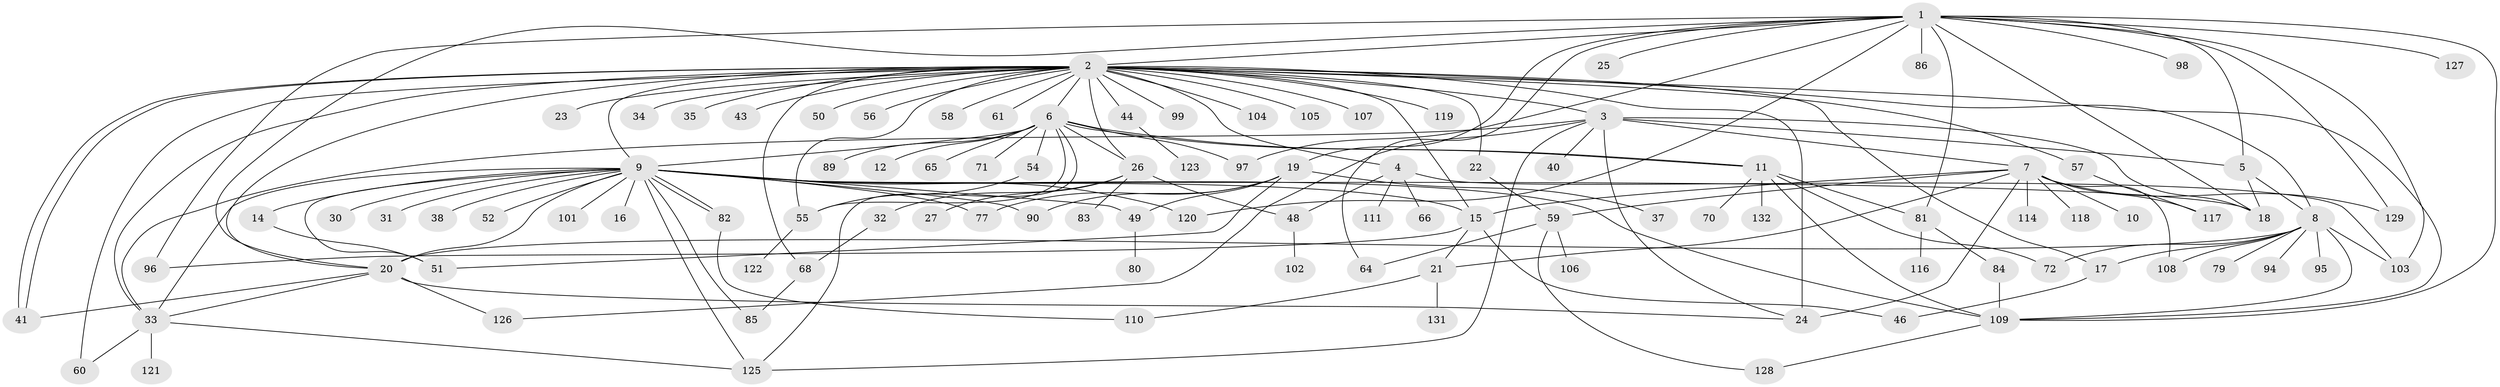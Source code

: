 // original degree distribution, {16: 0.015151515151515152, 34: 0.007575757575757576, 5: 0.030303030303030304, 4: 0.05303030303030303, 3: 0.12878787878787878, 13: 0.007575757575757576, 7: 0.03787878787878788, 1: 0.4090909090909091, 10: 0.015151515151515152, 9: 0.007575757575757576, 2: 0.25757575757575757, 6: 0.022727272727272728, 8: 0.007575757575757576}
// Generated by graph-tools (version 1.1) at 2025/11/02/27/25 16:11:10]
// undirected, 103 vertices, 161 edges
graph export_dot {
graph [start="1"]
  node [color=gray90,style=filled];
  1 [super="+73"];
  2 [super="+45"];
  3 [super="+87"];
  4 [super="+42"];
  5 [super="+92"];
  6 [super="+91"];
  7 [super="+36"];
  8 [super="+69"];
  9 [super="+13"];
  10;
  11 [super="+28"];
  12;
  14 [super="+93"];
  15 [super="+62"];
  16;
  17;
  18 [super="+29"];
  19 [super="+112"];
  20 [super="+47"];
  21 [super="+78"];
  22;
  23;
  24 [super="+75"];
  25;
  26 [super="+100"];
  27;
  30;
  31;
  32;
  33;
  34;
  35 [super="+39"];
  37;
  38;
  40;
  41;
  43;
  44;
  46 [super="+53"];
  48 [super="+130"];
  49;
  50 [super="+88"];
  51;
  52;
  54;
  55 [super="+76"];
  56;
  57;
  58;
  59 [super="+74"];
  60 [super="+63"];
  61;
  64 [super="+67"];
  65;
  66;
  68;
  70;
  71;
  72;
  77;
  79;
  80;
  81 [super="+115"];
  82;
  83;
  84;
  85 [super="+124"];
  86;
  89;
  90;
  94;
  95;
  96;
  97;
  98;
  99;
  101;
  102;
  103 [super="+113"];
  104;
  105;
  106;
  107;
  108;
  109;
  110;
  111;
  114;
  116;
  117;
  118;
  119;
  120;
  121;
  122;
  123;
  125;
  126;
  127;
  128;
  129;
  131;
  132;
  1 -- 2;
  1 -- 5;
  1 -- 18;
  1 -- 19;
  1 -- 20;
  1 -- 25;
  1 -- 86;
  1 -- 96;
  1 -- 97;
  1 -- 98;
  1 -- 103;
  1 -- 109;
  1 -- 120;
  1 -- 127;
  1 -- 129;
  1 -- 64;
  1 -- 81;
  2 -- 3;
  2 -- 4;
  2 -- 6;
  2 -- 8 [weight=2];
  2 -- 9;
  2 -- 15;
  2 -- 17;
  2 -- 22;
  2 -- 23;
  2 -- 24 [weight=2];
  2 -- 26;
  2 -- 33;
  2 -- 34;
  2 -- 35;
  2 -- 41;
  2 -- 41;
  2 -- 43;
  2 -- 44;
  2 -- 50;
  2 -- 55;
  2 -- 56;
  2 -- 57;
  2 -- 58 [weight=2];
  2 -- 60;
  2 -- 61;
  2 -- 68;
  2 -- 99;
  2 -- 104;
  2 -- 105;
  2 -- 109;
  2 -- 119;
  2 -- 107;
  2 -- 20;
  3 -- 7;
  3 -- 40;
  3 -- 33;
  3 -- 18;
  3 -- 5;
  3 -- 24;
  3 -- 125;
  3 -- 126;
  4 -- 111;
  4 -- 48;
  4 -- 66;
  4 -- 103;
  5 -- 8;
  5 -- 18;
  6 -- 11;
  6 -- 11;
  6 -- 12;
  6 -- 54;
  6 -- 65;
  6 -- 71;
  6 -- 89;
  6 -- 97;
  6 -- 125;
  6 -- 9;
  6 -- 26;
  6 -- 55;
  7 -- 10;
  7 -- 15;
  7 -- 59;
  7 -- 117;
  7 -- 129;
  7 -- 114;
  7 -- 21;
  7 -- 118;
  7 -- 24;
  7 -- 108;
  8 -- 95;
  8 -- 108;
  8 -- 72;
  8 -- 109;
  8 -- 79;
  8 -- 17;
  8 -- 20;
  8 -- 94;
  8 -- 103;
  9 -- 14;
  9 -- 15;
  9 -- 20 [weight=2];
  9 -- 30;
  9 -- 31;
  9 -- 38;
  9 -- 77;
  9 -- 82;
  9 -- 82;
  9 -- 90;
  9 -- 109;
  9 -- 120;
  9 -- 33;
  9 -- 101;
  9 -- 16;
  9 -- 49;
  9 -- 51;
  9 -- 52;
  9 -- 125;
  9 -- 18;
  9 -- 85;
  11 -- 72;
  11 -- 81;
  11 -- 109;
  11 -- 132;
  11 -- 70;
  14 -- 51;
  15 -- 21;
  15 -- 96;
  15 -- 46;
  17 -- 46;
  19 -- 37;
  19 -- 49;
  19 -- 51;
  19 -- 77;
  19 -- 90;
  20 -- 24;
  20 -- 33;
  20 -- 41;
  20 -- 126;
  21 -- 110;
  21 -- 131;
  22 -- 59;
  26 -- 27;
  26 -- 32;
  26 -- 48;
  26 -- 83;
  32 -- 68;
  33 -- 121;
  33 -- 125;
  33 -- 60;
  44 -- 123;
  48 -- 102;
  49 -- 80;
  54 -- 55;
  55 -- 122;
  57 -- 117;
  59 -- 64;
  59 -- 106;
  59 -- 128;
  68 -- 85;
  81 -- 84;
  81 -- 116;
  82 -- 110;
  84 -- 109;
  109 -- 128;
}
